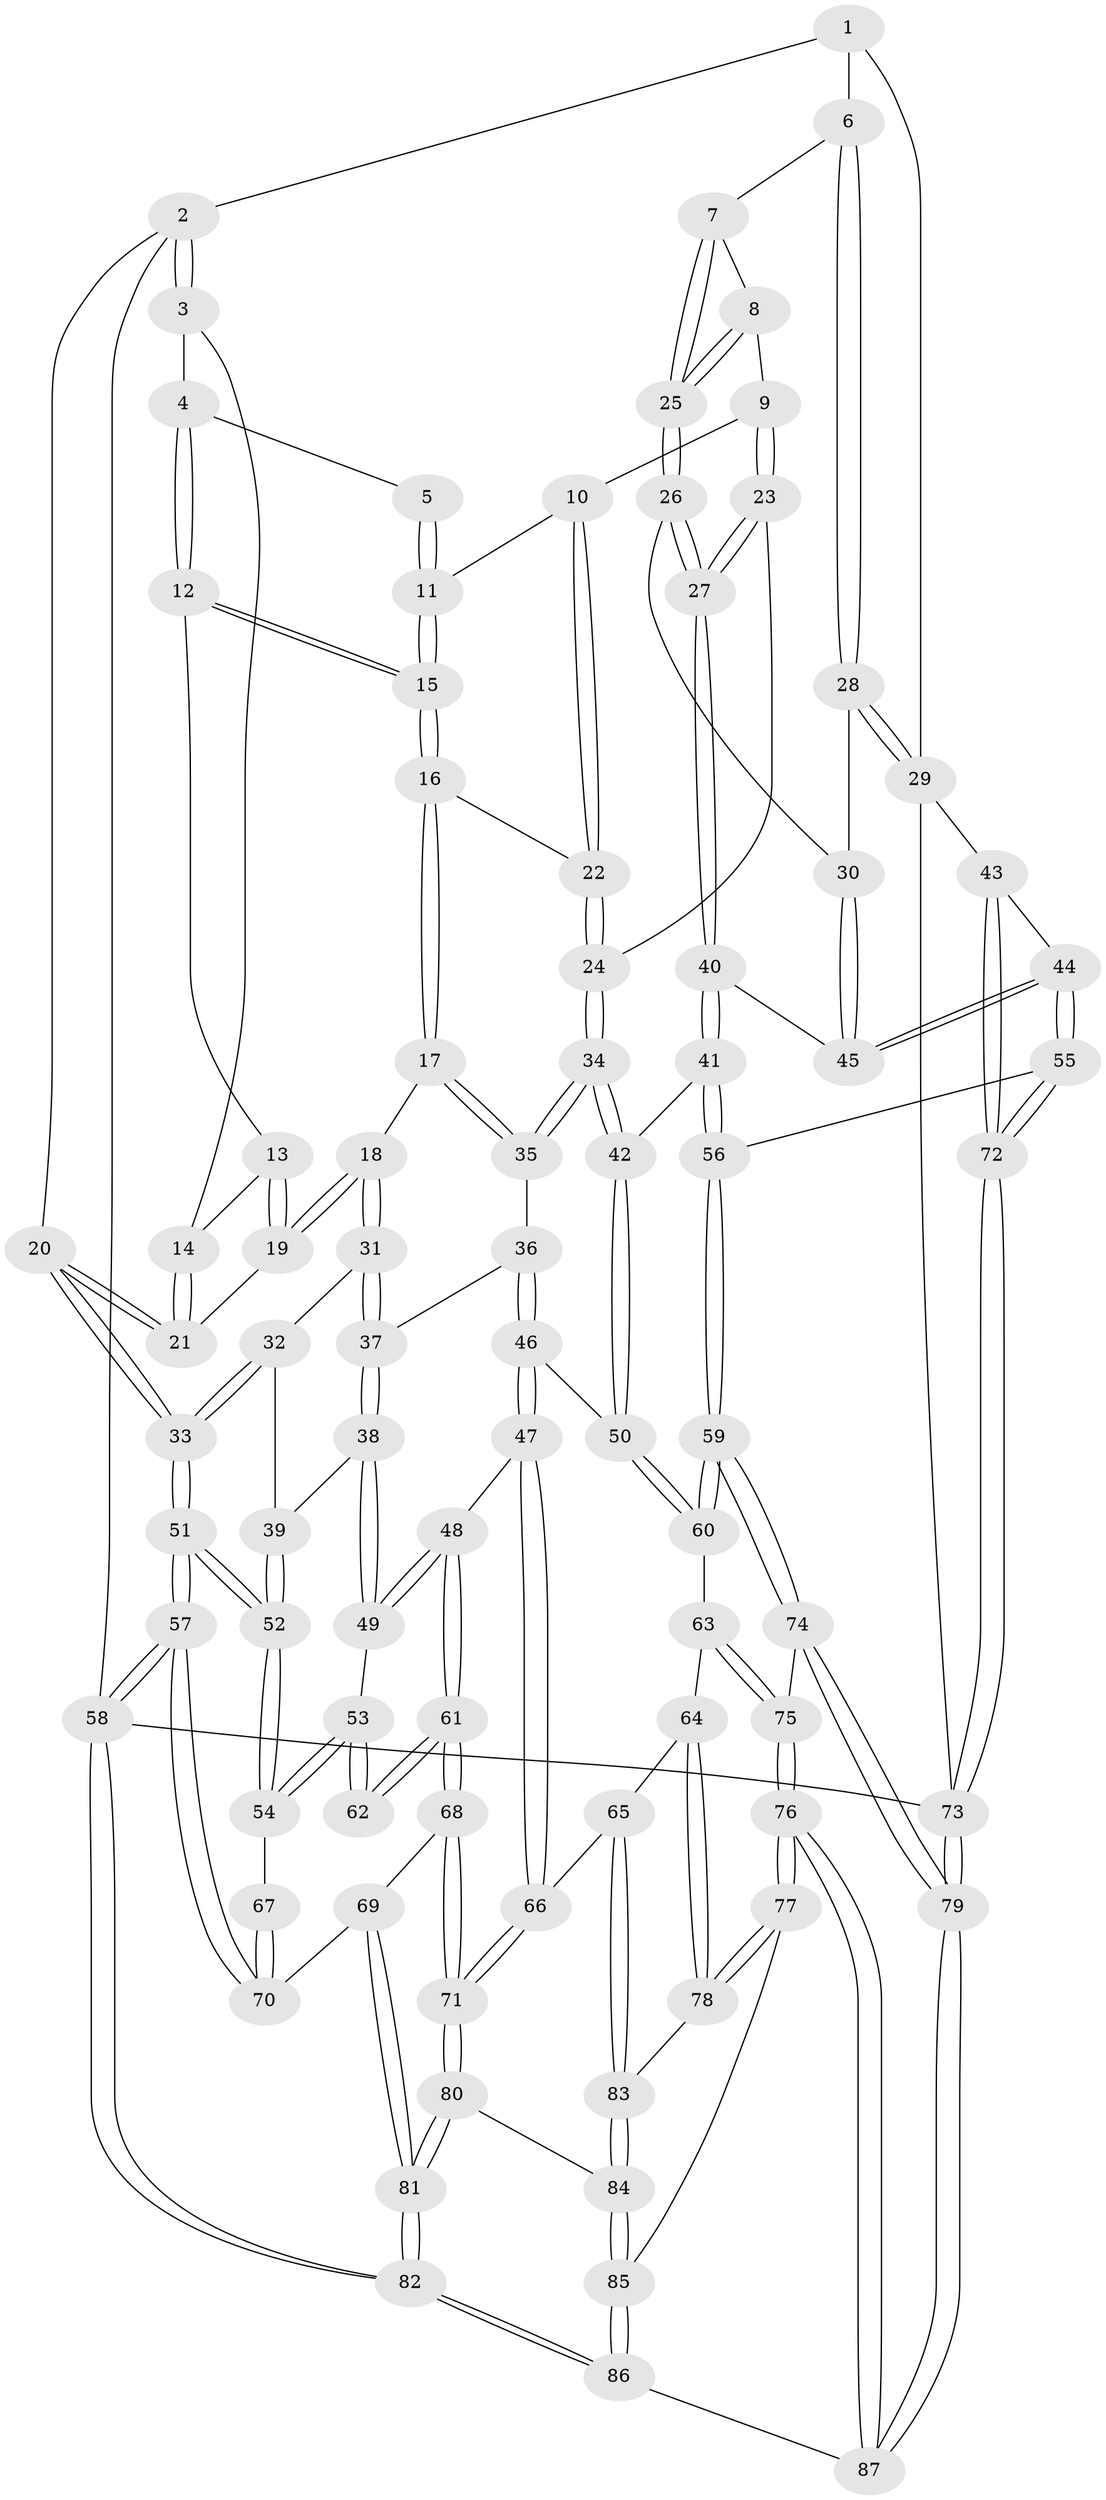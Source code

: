 // Generated by graph-tools (version 1.1) at 2025/38/03/09/25 02:38:45]
// undirected, 87 vertices, 214 edges
graph export_dot {
graph [start="1"]
  node [color=gray90,style=filled];
  1 [pos="+0.8459648286360152+0"];
  2 [pos="+0+0"];
  3 [pos="+0.09904090058896355+0"];
  4 [pos="+0.19873644323550912+0"];
  5 [pos="+0.7185571535624273+0"];
  6 [pos="+0.8874429205717026+0.13954459476914188"];
  7 [pos="+0.831650695303027+0.17257383106834445"];
  8 [pos="+0.6443172620861632+0.11283767714740289"];
  9 [pos="+0.6348494815167586+0.10631253811372134"];
  10 [pos="+0.6318731434642327+0.08964723799739344"];
  11 [pos="+0.632184902902246+0.027582581228385424"];
  12 [pos="+0.22723716273688266+0"];
  13 [pos="+0.0724050832408673+0.1522198849770075"];
  14 [pos="+0.0301221233190181+0.1531070157320387"];
  15 [pos="+0.2917561116110741+0.10559735995888934"];
  16 [pos="+0.30046776820128074+0.1766349404438678"];
  17 [pos="+0.18431596039978687+0.2744423551235414"];
  18 [pos="+0.17826221591359234+0.27826139043981923"];
  19 [pos="+0.1314314700523485+0.26136025700472665"];
  20 [pos="+0+0.2691665827559336"];
  21 [pos="+0+0.2337841976915874"];
  22 [pos="+0.31965976175975963+0.1911569484558146"];
  23 [pos="+0.5713189386473104+0.25664515315683595"];
  24 [pos="+0.4439510168470583+0.3154766222548963"];
  25 [pos="+0.7692667830912923+0.28164952313803854"];
  26 [pos="+0.7607932373058327+0.3608819432967272"];
  27 [pos="+0.7508776102365002+0.36780543763454693"];
  28 [pos="+1+0.2869912538134097"];
  29 [pos="+1+0.30308370513412725"];
  30 [pos="+0.8838890642343834+0.36359591678222525"];
  31 [pos="+0.16109378825522885+0.325105390974939"];
  32 [pos="+0.1251307978386907+0.35268123452040145"];
  33 [pos="+0+0.4667304270925925"];
  34 [pos="+0.4459576752141502+0.4132121827945613"];
  35 [pos="+0.31186311964199503+0.4438073307122015"];
  36 [pos="+0.2743785114322937+0.46454510517115694"];
  37 [pos="+0.19982397529899676+0.44000948053477934"];
  38 [pos="+0.15502315999062632+0.504043063436822"];
  39 [pos="+0.08813575237000407+0.4793230611436833"];
  40 [pos="+0.7153815680785534+0.45470689217059357"];
  41 [pos="+0.6523670605319641+0.5331224233186036"];
  42 [pos="+0.5025767775671618+0.5254409379172691"];
  43 [pos="+1+0.5611740833193675"];
  44 [pos="+0.9192608055023013+0.5525129669230661"];
  45 [pos="+0.9120268682850219+0.542193765984642"];
  46 [pos="+0.2586937115089937+0.6051819679243081"];
  47 [pos="+0.22594302952133122+0.627925835861711"];
  48 [pos="+0.2036478695822439+0.622710086033726"];
  49 [pos="+0.1831170885474969+0.6115066649201732"];
  50 [pos="+0.4698568243726833+0.5758850929865754"];
  51 [pos="+0+0.5494066815764711"];
  52 [pos="+0+0.5525425018660048"];
  53 [pos="+0.09342221669785476+0.6199757007838443"];
  54 [pos="+0+0.606085851566995"];
  55 [pos="+0.7982653484333441+0.6904141650823001"];
  56 [pos="+0.7407724410608886+0.676470701997896"];
  57 [pos="+0+1"];
  58 [pos="+0+1"];
  59 [pos="+0.6458668794655638+0.7882978780040998"];
  60 [pos="+0.4682825888232931+0.6039393665152741"];
  61 [pos="+0.11158701533146849+0.7616508609331691"];
  62 [pos="+0.09752076302713375+0.7240091060875162"];
  63 [pos="+0.44518586748280575+0.6999985500006437"];
  64 [pos="+0.3742864311809193+0.7423243138101435"];
  65 [pos="+0.2827430768232165+0.7569461938987402"];
  66 [pos="+0.27088621135293334+0.756523268374201"];
  67 [pos="+0.019009601458503132+0.6739522799473775"];
  68 [pos="+0.10766642716885216+0.7809349656189738"];
  69 [pos="+0.10689714430780703+0.7817322459227457"];
  70 [pos="+0.09085520872347451+0.7850914761483692"];
  71 [pos="+0.2632608715436416+0.7686888344247649"];
  72 [pos="+1+1"];
  73 [pos="+1+1"];
  74 [pos="+0.6290069618774002+0.8213249796088095"];
  75 [pos="+0.5384210910689655+0.8600198535684026"];
  76 [pos="+0.4982119850679792+0.924744273029839"];
  77 [pos="+0.45812864724484076+0.910247225810734"];
  78 [pos="+0.40316917955356374+0.8701146946814718"];
  79 [pos="+1+1"];
  80 [pos="+0.24846985212401132+0.859328397017642"];
  81 [pos="+0.16545635383651267+0.8889379493787127"];
  82 [pos="+0+1"];
  83 [pos="+0.3818806974815148+0.8655949308406431"];
  84 [pos="+0.2692015288988994+0.8836762849084999"];
  85 [pos="+0.2886950349902212+0.9482414257341929"];
  86 [pos="+0.2410821181355825+1"];
  87 [pos="+0.5189038935065396+1"];
  1 -- 2;
  1 -- 6;
  1 -- 29;
  2 -- 3;
  2 -- 3;
  2 -- 20;
  2 -- 58;
  3 -- 4;
  3 -- 14;
  4 -- 5;
  4 -- 12;
  4 -- 12;
  5 -- 11;
  5 -- 11;
  6 -- 7;
  6 -- 28;
  6 -- 28;
  7 -- 8;
  7 -- 25;
  7 -- 25;
  8 -- 9;
  8 -- 25;
  8 -- 25;
  9 -- 10;
  9 -- 23;
  9 -- 23;
  10 -- 11;
  10 -- 22;
  10 -- 22;
  11 -- 15;
  11 -- 15;
  12 -- 13;
  12 -- 15;
  12 -- 15;
  13 -- 14;
  13 -- 19;
  13 -- 19;
  14 -- 21;
  14 -- 21;
  15 -- 16;
  15 -- 16;
  16 -- 17;
  16 -- 17;
  16 -- 22;
  17 -- 18;
  17 -- 35;
  17 -- 35;
  18 -- 19;
  18 -- 19;
  18 -- 31;
  18 -- 31;
  19 -- 21;
  20 -- 21;
  20 -- 21;
  20 -- 33;
  20 -- 33;
  22 -- 24;
  22 -- 24;
  23 -- 24;
  23 -- 27;
  23 -- 27;
  24 -- 34;
  24 -- 34;
  25 -- 26;
  25 -- 26;
  26 -- 27;
  26 -- 27;
  26 -- 30;
  27 -- 40;
  27 -- 40;
  28 -- 29;
  28 -- 29;
  28 -- 30;
  29 -- 43;
  29 -- 73;
  30 -- 45;
  30 -- 45;
  31 -- 32;
  31 -- 37;
  31 -- 37;
  32 -- 33;
  32 -- 33;
  32 -- 39;
  33 -- 51;
  33 -- 51;
  34 -- 35;
  34 -- 35;
  34 -- 42;
  34 -- 42;
  35 -- 36;
  36 -- 37;
  36 -- 46;
  36 -- 46;
  37 -- 38;
  37 -- 38;
  38 -- 39;
  38 -- 49;
  38 -- 49;
  39 -- 52;
  39 -- 52;
  40 -- 41;
  40 -- 41;
  40 -- 45;
  41 -- 42;
  41 -- 56;
  41 -- 56;
  42 -- 50;
  42 -- 50;
  43 -- 44;
  43 -- 72;
  43 -- 72;
  44 -- 45;
  44 -- 45;
  44 -- 55;
  44 -- 55;
  46 -- 47;
  46 -- 47;
  46 -- 50;
  47 -- 48;
  47 -- 66;
  47 -- 66;
  48 -- 49;
  48 -- 49;
  48 -- 61;
  48 -- 61;
  49 -- 53;
  50 -- 60;
  50 -- 60;
  51 -- 52;
  51 -- 52;
  51 -- 57;
  51 -- 57;
  52 -- 54;
  52 -- 54;
  53 -- 54;
  53 -- 54;
  53 -- 62;
  53 -- 62;
  54 -- 67;
  55 -- 56;
  55 -- 72;
  55 -- 72;
  56 -- 59;
  56 -- 59;
  57 -- 58;
  57 -- 58;
  57 -- 70;
  57 -- 70;
  58 -- 82;
  58 -- 82;
  58 -- 73;
  59 -- 60;
  59 -- 60;
  59 -- 74;
  59 -- 74;
  60 -- 63;
  61 -- 62;
  61 -- 62;
  61 -- 68;
  61 -- 68;
  63 -- 64;
  63 -- 75;
  63 -- 75;
  64 -- 65;
  64 -- 78;
  64 -- 78;
  65 -- 66;
  65 -- 83;
  65 -- 83;
  66 -- 71;
  66 -- 71;
  67 -- 70;
  67 -- 70;
  68 -- 69;
  68 -- 71;
  68 -- 71;
  69 -- 70;
  69 -- 81;
  69 -- 81;
  71 -- 80;
  71 -- 80;
  72 -- 73;
  72 -- 73;
  73 -- 79;
  73 -- 79;
  74 -- 75;
  74 -- 79;
  74 -- 79;
  75 -- 76;
  75 -- 76;
  76 -- 77;
  76 -- 77;
  76 -- 87;
  76 -- 87;
  77 -- 78;
  77 -- 78;
  77 -- 85;
  78 -- 83;
  79 -- 87;
  79 -- 87;
  80 -- 81;
  80 -- 81;
  80 -- 84;
  81 -- 82;
  81 -- 82;
  82 -- 86;
  82 -- 86;
  83 -- 84;
  83 -- 84;
  84 -- 85;
  84 -- 85;
  85 -- 86;
  85 -- 86;
  86 -- 87;
}
